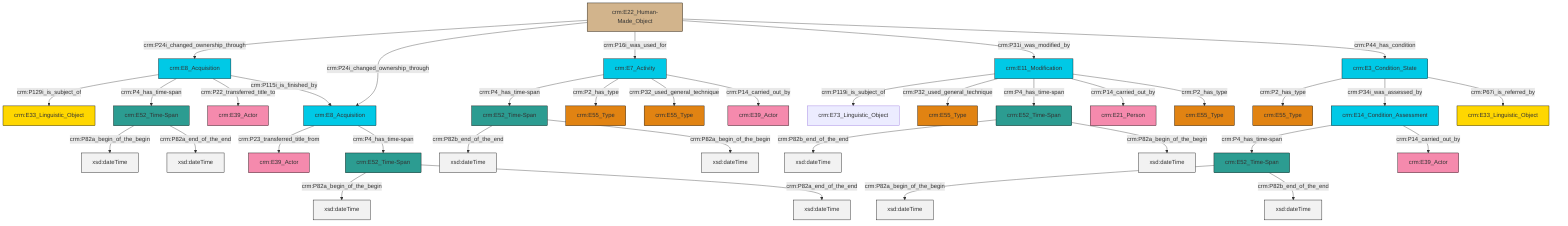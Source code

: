 graph TD
classDef Literal fill:#f2f2f2,stroke:#000000;
classDef CRM_Entity fill:#FFFFFF,stroke:#000000;
classDef Temporal_Entity fill:#00C9E6, stroke:#000000;
classDef Type fill:#E18312, stroke:#000000;
classDef Time-Span fill:#2C9C91, stroke:#000000;
classDef Appellation fill:#FFEB7F, stroke:#000000;
classDef Place fill:#008836, stroke:#000000;
classDef Persistent_Item fill:#B266B2, stroke:#000000;
classDef Conceptual_Object fill:#FFD700, stroke:#000000;
classDef Physical_Thing fill:#D2B48C, stroke:#000000;
classDef Actor fill:#f58aad, stroke:#000000;
classDef PC_Classes fill:#4ce600, stroke:#000000;
classDef Multi fill:#cccccc,stroke:#000000;

0["crm:E22_Human-Made_Object"]:::Physical_Thing -->|crm:P24i_changed_ownership_through| 1["crm:E8_Acquisition"]:::Temporal_Entity
2["crm:E7_Activity"]:::Temporal_Entity -->|crm:P4_has_time-span| 3["crm:E52_Time-Span"]:::Time-Span
2["crm:E7_Activity"]:::Temporal_Entity -->|crm:P2_has_type| 8["crm:E55_Type"]:::Type
0["crm:E22_Human-Made_Object"]:::Physical_Thing -->|crm:P24i_changed_ownership_through| 11["crm:E8_Acquisition"]:::Temporal_Entity
0["crm:E22_Human-Made_Object"]:::Physical_Thing -->|crm:P16i_was_used_for| 2["crm:E7_Activity"]:::Temporal_Entity
12["crm:E3_Condition_State"]:::Temporal_Entity -->|crm:P2_has_type| 13["crm:E55_Type"]:::Type
1["crm:E8_Acquisition"]:::Temporal_Entity -->|crm:P129i_is_subject_of| 16["crm:E33_Linguistic_Object"]:::Conceptual_Object
1["crm:E8_Acquisition"]:::Temporal_Entity -->|crm:P4_has_time-span| 17["crm:E52_Time-Span"]:::Time-Span
12["crm:E3_Condition_State"]:::Temporal_Entity -->|crm:P34i_was_assessed_by| 18["crm:E14_Condition_Assessment"]:::Temporal_Entity
17["crm:E52_Time-Span"]:::Time-Span -->|crm:P82a_begin_of_the_begin| 19[xsd:dateTime]:::Literal
17["crm:E52_Time-Span"]:::Time-Span -->|crm:P82a_end_of_the_end| 20[xsd:dateTime]:::Literal
21["crm:E11_Modification"]:::Temporal_Entity -->|crm:P119i_is_subject_of| 22["crm:E73_Linguistic_Object"]:::Default
21["crm:E11_Modification"]:::Temporal_Entity -->|crm:P32_used_general_technique| 6["crm:E55_Type"]:::Type
21["crm:E11_Modification"]:::Temporal_Entity -->|crm:P4_has_time-span| 23["crm:E52_Time-Span"]:::Time-Span
21["crm:E11_Modification"]:::Temporal_Entity -->|crm:P14_carried_out_by| 26["crm:E21_Person"]:::Actor
1["crm:E8_Acquisition"]:::Temporal_Entity -->|crm:P22_transferred_title_to| 27["crm:E39_Actor"]:::Actor
4["crm:E52_Time-Span"]:::Time-Span -->|crm:P82a_begin_of_the_begin| 28[xsd:dateTime]:::Literal
3["crm:E52_Time-Span"]:::Time-Span -->|crm:P82b_end_of_the_end| 29[xsd:dateTime]:::Literal
21["crm:E11_Modification"]:::Temporal_Entity -->|crm:P2_has_type| 32["crm:E55_Type"]:::Type
11["crm:E8_Acquisition"]:::Temporal_Entity -->|crm:P23_transferred_title_from| 33["crm:E39_Actor"]:::Actor
11["crm:E8_Acquisition"]:::Temporal_Entity -->|crm:P4_has_time-span| 4["crm:E52_Time-Span"]:::Time-Span
0["crm:E22_Human-Made_Object"]:::Physical_Thing -->|crm:P31i_was_modified_by| 21["crm:E11_Modification"]:::Temporal_Entity
12["crm:E3_Condition_State"]:::Temporal_Entity -->|crm:P67i_is_referred_by| 39["crm:E33_Linguistic_Object"]:::Conceptual_Object
0["crm:E22_Human-Made_Object"]:::Physical_Thing -->|crm:P44_has_condition| 12["crm:E3_Condition_State"]:::Temporal_Entity
2["crm:E7_Activity"]:::Temporal_Entity -->|crm:P32_used_general_technique| 14["crm:E55_Type"]:::Type
18["crm:E14_Condition_Assessment"]:::Temporal_Entity -->|crm:P4_has_time-span| 9["crm:E52_Time-Span"]:::Time-Span
18["crm:E14_Condition_Assessment"]:::Temporal_Entity -->|crm:P14_carried_out_by| 24["crm:E39_Actor"]:::Actor
9["crm:E52_Time-Span"]:::Time-Span -->|crm:P82a_begin_of_the_begin| 46[xsd:dateTime]:::Literal
1["crm:E8_Acquisition"]:::Temporal_Entity -->|crm:P115i_is_finished_by| 11["crm:E8_Acquisition"]:::Temporal_Entity
9["crm:E52_Time-Span"]:::Time-Span -->|crm:P82b_end_of_the_end| 48[xsd:dateTime]:::Literal
3["crm:E52_Time-Span"]:::Time-Span -->|crm:P82a_begin_of_the_begin| 49[xsd:dateTime]:::Literal
23["crm:E52_Time-Span"]:::Time-Span -->|crm:P82b_end_of_the_end| 53[xsd:dateTime]:::Literal
23["crm:E52_Time-Span"]:::Time-Span -->|crm:P82a_begin_of_the_begin| 56[xsd:dateTime]:::Literal
4["crm:E52_Time-Span"]:::Time-Span -->|crm:P82a_end_of_the_end| 57[xsd:dateTime]:::Literal
2["crm:E7_Activity"]:::Temporal_Entity -->|crm:P14_carried_out_by| 58["crm:E39_Actor"]:::Actor